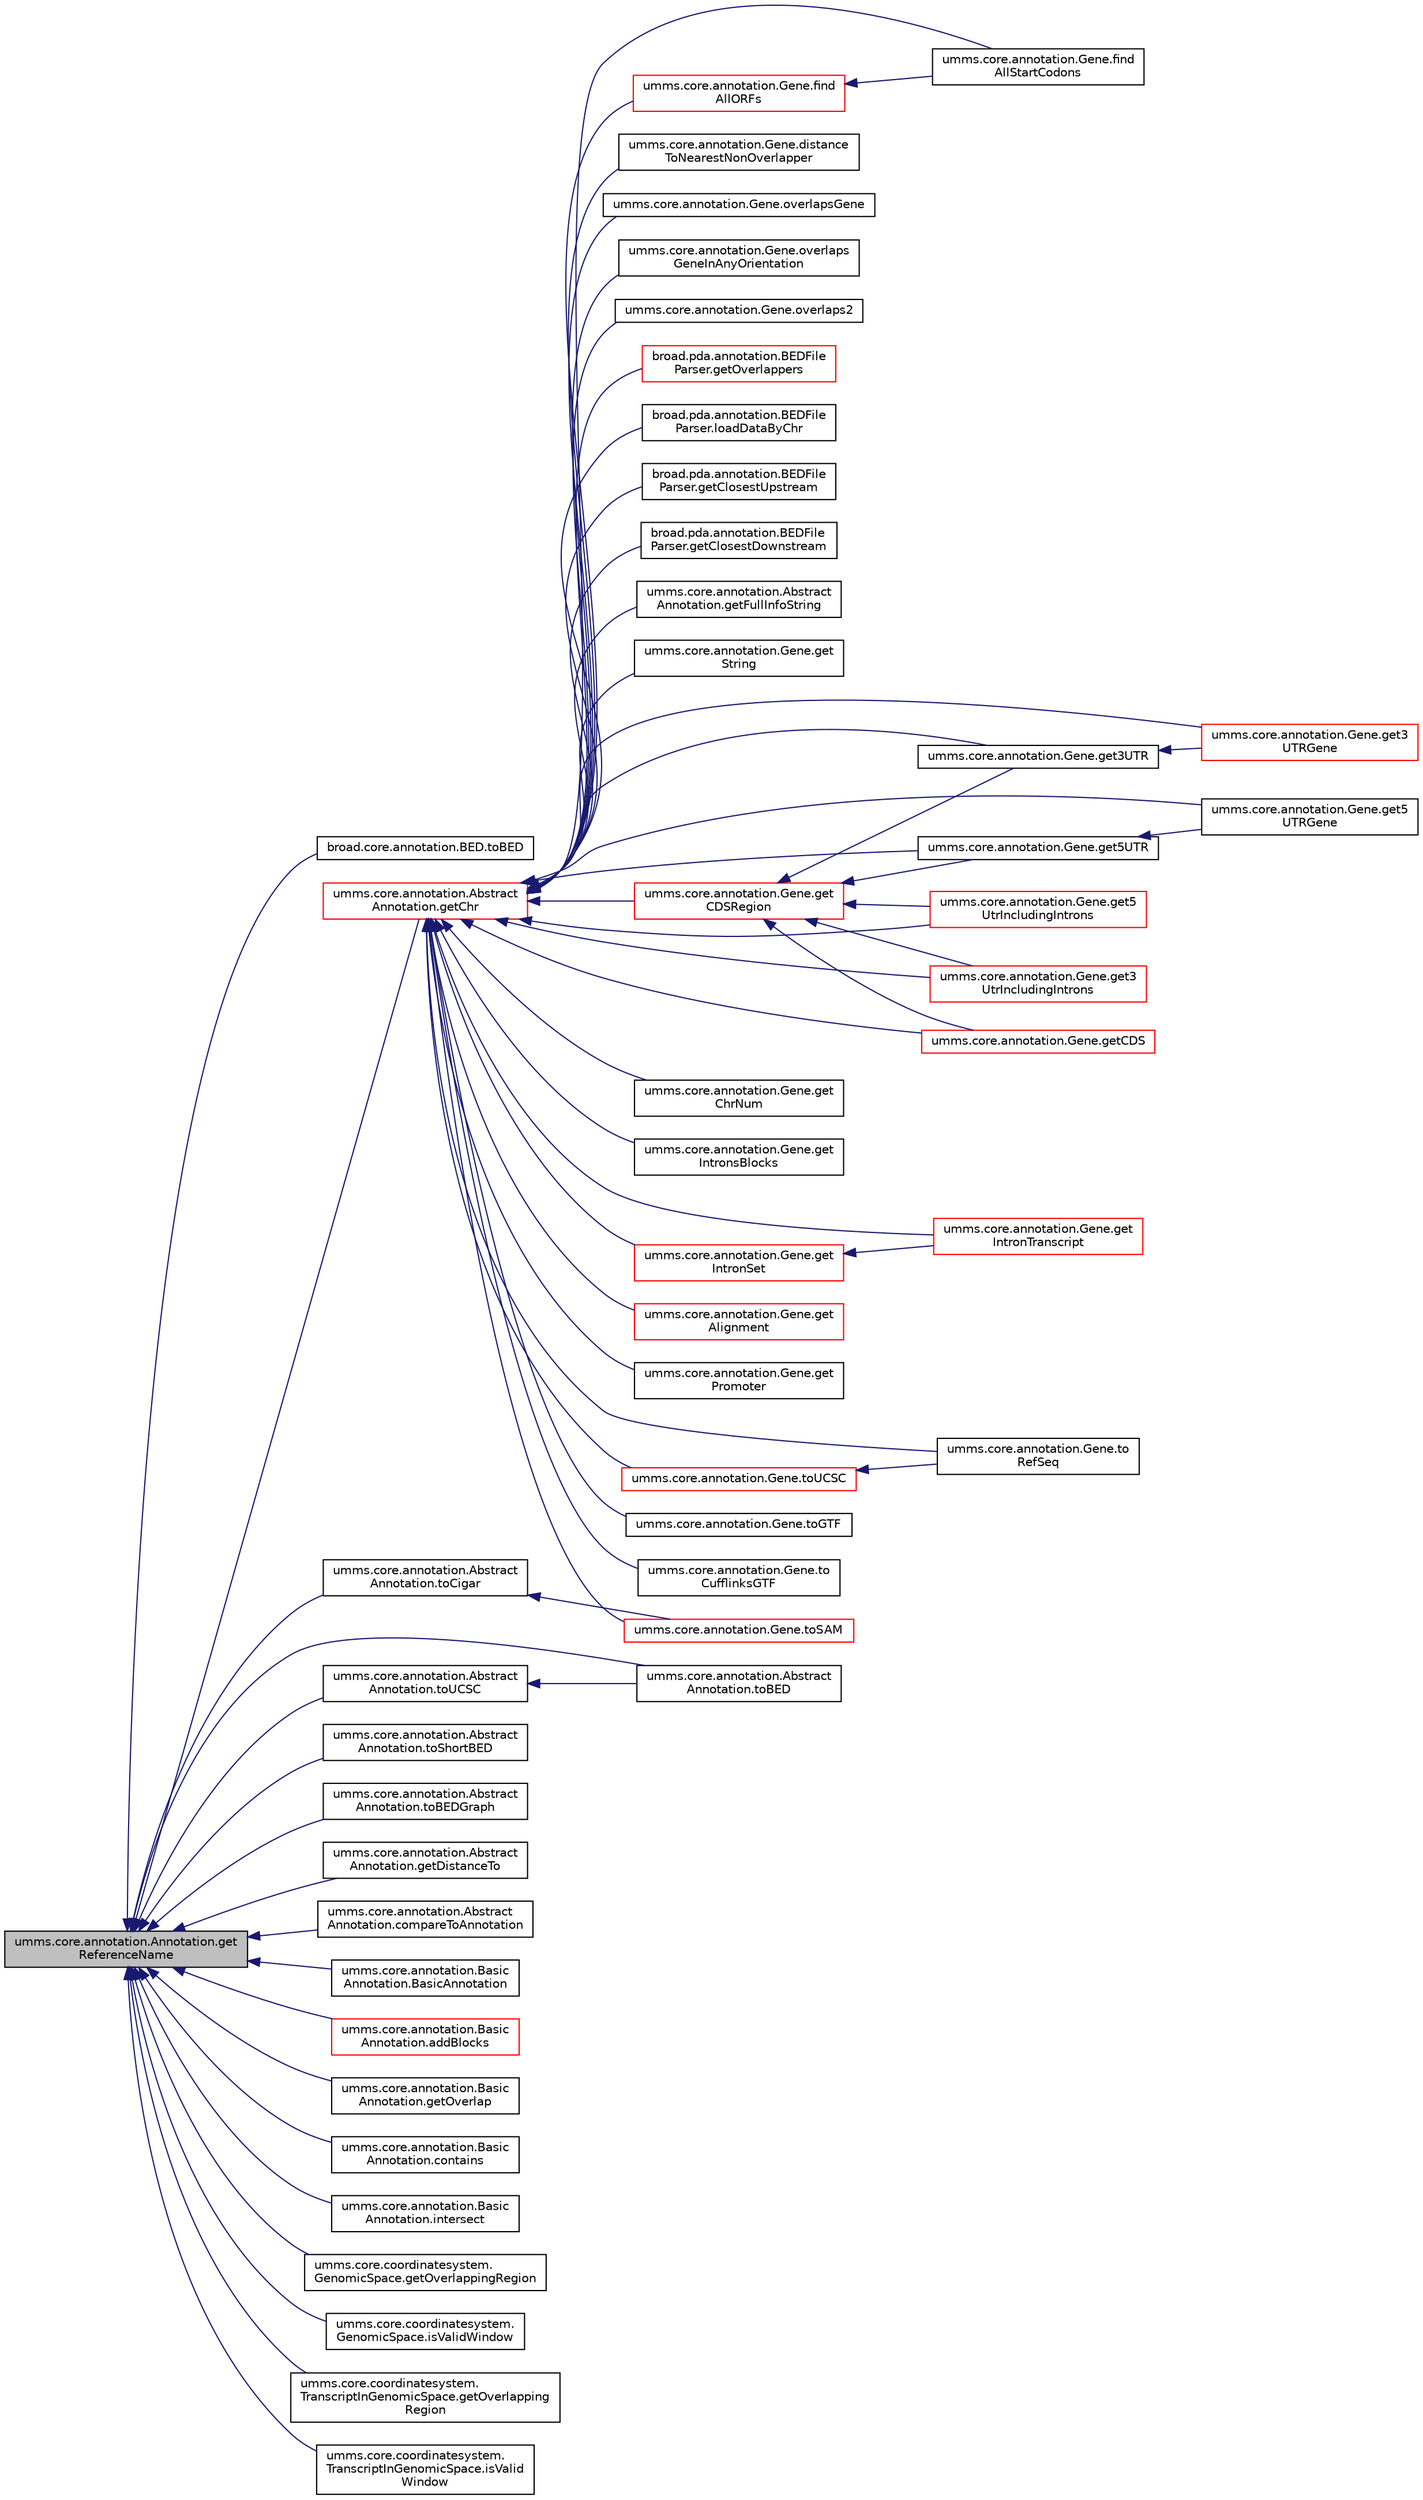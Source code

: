 digraph "umms.core.annotation.Annotation.getReferenceName"
{
  edge [fontname="Helvetica",fontsize="10",labelfontname="Helvetica",labelfontsize="10"];
  node [fontname="Helvetica",fontsize="10",shape=record];
  rankdir="LR";
  Node1 [label="umms.core.annotation.Annotation.get\lReferenceName",height=0.2,width=0.4,color="black", fillcolor="grey75", style="filled" fontcolor="black"];
  Node1 -> Node2 [dir="back",color="midnightblue",fontsize="10",style="solid"];
  Node2 [label="broad.core.annotation.BED.toBED",height=0.2,width=0.4,color="black", fillcolor="white", style="filled",URL="$classbroad_1_1core_1_1annotation_1_1_b_e_d.html#acf8673ace0b95319a72e7bf115d80f5b"];
  Node1 -> Node3 [dir="back",color="midnightblue",fontsize="10",style="solid"];
  Node3 [label="umms.core.annotation.Abstract\lAnnotation.getChr",height=0.2,width=0.4,color="red", fillcolor="white", style="filled",URL="$classumms_1_1core_1_1annotation_1_1_abstract_annotation.html#abe1735bf83ddb3aae45c734149c50eb1"];
  Node3 -> Node4 [dir="back",color="midnightblue",fontsize="10",style="solid"];
  Node4 [label="broad.pda.annotation.BEDFile\lParser.getOverlappers",height=0.2,width=0.4,color="red", fillcolor="white", style="filled",URL="$classbroad_1_1pda_1_1annotation_1_1_b_e_d_file_parser.html#a5ee44c0a7cd95e4d0c36e58f82efb8d2"];
  Node3 -> Node5 [dir="back",color="midnightblue",fontsize="10",style="solid"];
  Node5 [label="broad.pda.annotation.BEDFile\lParser.loadDataByChr",height=0.2,width=0.4,color="black", fillcolor="white", style="filled",URL="$classbroad_1_1pda_1_1annotation_1_1_b_e_d_file_parser.html#a33bb3fba62fc200b7200b8510b2eb5c1"];
  Node3 -> Node6 [dir="back",color="midnightblue",fontsize="10",style="solid"];
  Node6 [label="broad.pda.annotation.BEDFile\lParser.getClosestUpstream",height=0.2,width=0.4,color="black", fillcolor="white", style="filled",URL="$classbroad_1_1pda_1_1annotation_1_1_b_e_d_file_parser.html#a01bdda303f0aa5c707342733e3bb09c2"];
  Node3 -> Node7 [dir="back",color="midnightblue",fontsize="10",style="solid"];
  Node7 [label="broad.pda.annotation.BEDFile\lParser.getClosestDownstream",height=0.2,width=0.4,color="black", fillcolor="white", style="filled",URL="$classbroad_1_1pda_1_1annotation_1_1_b_e_d_file_parser.html#a17134d7932aab01f1cb7783f60bbded9"];
  Node3 -> Node8 [dir="back",color="midnightblue",fontsize="10",style="solid"];
  Node8 [label="umms.core.annotation.Abstract\lAnnotation.getFullInfoString",height=0.2,width=0.4,color="black", fillcolor="white", style="filled",URL="$classumms_1_1core_1_1annotation_1_1_abstract_annotation.html#a745f96c6e9f859a8f9be365f5916c11d"];
  Node3 -> Node9 [dir="back",color="midnightblue",fontsize="10",style="solid"];
  Node9 [label="umms.core.annotation.Gene.get\lString",height=0.2,width=0.4,color="black", fillcolor="white", style="filled",URL="$classumms_1_1core_1_1annotation_1_1_gene.html#a8f04b65c662ee6fd8903543f0e621076"];
  Node3 -> Node10 [dir="back",color="midnightblue",fontsize="10",style="solid"];
  Node10 [label="umms.core.annotation.Gene.get3\lUTRGene",height=0.2,width=0.4,color="red", fillcolor="white", style="filled",URL="$classumms_1_1core_1_1annotation_1_1_gene.html#afb42d4f238f4c58d94b75b74472083df"];
  Node3 -> Node11 [dir="back",color="midnightblue",fontsize="10",style="solid"];
  Node11 [label="umms.core.annotation.Gene.get5\lUTRGene",height=0.2,width=0.4,color="black", fillcolor="white", style="filled",URL="$classumms_1_1core_1_1annotation_1_1_gene.html#ab02249dcebe27ea4d2dc72a8632e27ce"];
  Node3 -> Node12 [dir="back",color="midnightblue",fontsize="10",style="solid"];
  Node12 [label="umms.core.annotation.Gene.get5UTR",height=0.2,width=0.4,color="black", fillcolor="white", style="filled",URL="$classumms_1_1core_1_1annotation_1_1_gene.html#af8460b1e69cc22e216a0c59da1e9dc88"];
  Node12 -> Node11 [dir="back",color="midnightblue",fontsize="10",style="solid"];
  Node3 -> Node13 [dir="back",color="midnightblue",fontsize="10",style="solid"];
  Node13 [label="umms.core.annotation.Gene.get3UTR",height=0.2,width=0.4,color="black", fillcolor="white", style="filled",URL="$classumms_1_1core_1_1annotation_1_1_gene.html#a5da62e5fc6fc17a00f28b91a2d692c3e"];
  Node13 -> Node10 [dir="back",color="midnightblue",fontsize="10",style="solid"];
  Node3 -> Node14 [dir="back",color="midnightblue",fontsize="10",style="solid"];
  Node14 [label="umms.core.annotation.Gene.get5\lUtrIncludingIntrons",height=0.2,width=0.4,color="red", fillcolor="white", style="filled",URL="$classumms_1_1core_1_1annotation_1_1_gene.html#aeacc46ef311ac493dc1c5f1d82190a8e"];
  Node3 -> Node15 [dir="back",color="midnightblue",fontsize="10",style="solid"];
  Node15 [label="umms.core.annotation.Gene.get\lChrNum",height=0.2,width=0.4,color="black", fillcolor="white", style="filled",URL="$classumms_1_1core_1_1annotation_1_1_gene.html#af827d888eaeea5171833f59e83832776"];
  Node3 -> Node16 [dir="back",color="midnightblue",fontsize="10",style="solid"];
  Node16 [label="umms.core.annotation.Gene.get3\lUtrIncludingIntrons",height=0.2,width=0.4,color="red", fillcolor="white", style="filled",URL="$classumms_1_1core_1_1annotation_1_1_gene.html#aae0325e4bc1a847f48930fe1c62952bd"];
  Node3 -> Node17 [dir="back",color="midnightblue",fontsize="10",style="solid"];
  Node17 [label="umms.core.annotation.Gene.get\lIntronsBlocks",height=0.2,width=0.4,color="black", fillcolor="white", style="filled",URL="$classumms_1_1core_1_1annotation_1_1_gene.html#aa6c38c831dfee6a932f6c6ebdab96384"];
  Node3 -> Node18 [dir="back",color="midnightblue",fontsize="10",style="solid"];
  Node18 [label="umms.core.annotation.Gene.get\lIntronSet",height=0.2,width=0.4,color="red", fillcolor="white", style="filled",URL="$classumms_1_1core_1_1annotation_1_1_gene.html#aa0f15894f4ab4ed9112de6cab211876d"];
  Node18 -> Node19 [dir="back",color="midnightblue",fontsize="10",style="solid"];
  Node19 [label="umms.core.annotation.Gene.get\lIntronTranscript",height=0.2,width=0.4,color="red", fillcolor="white", style="filled",URL="$classumms_1_1core_1_1annotation_1_1_gene.html#a921d5aac3c0e8e5b5ff2de7328e5d68e"];
  Node3 -> Node19 [dir="back",color="midnightblue",fontsize="10",style="solid"];
  Node3 -> Node20 [dir="back",color="midnightblue",fontsize="10",style="solid"];
  Node20 [label="umms.core.annotation.Gene.getCDS",height=0.2,width=0.4,color="red", fillcolor="white", style="filled",URL="$classumms_1_1core_1_1annotation_1_1_gene.html#ae414757cb1720273e4f4a3188978eb49"];
  Node3 -> Node21 [dir="back",color="midnightblue",fontsize="10",style="solid"];
  Node21 [label="umms.core.annotation.Gene.get\lCDSRegion",height=0.2,width=0.4,color="red", fillcolor="white", style="filled",URL="$classumms_1_1core_1_1annotation_1_1_gene.html#a2bbe2bac12a9b9f09bfb2962e8a72d67"];
  Node21 -> Node12 [dir="back",color="midnightblue",fontsize="10",style="solid"];
  Node21 -> Node13 [dir="back",color="midnightblue",fontsize="10",style="solid"];
  Node21 -> Node14 [dir="back",color="midnightblue",fontsize="10",style="solid"];
  Node21 -> Node16 [dir="back",color="midnightblue",fontsize="10",style="solid"];
  Node21 -> Node20 [dir="back",color="midnightblue",fontsize="10",style="solid"];
  Node3 -> Node22 [dir="back",color="midnightblue",fontsize="10",style="solid"];
  Node22 [label="umms.core.annotation.Gene.get\lAlignment",height=0.2,width=0.4,color="red", fillcolor="white", style="filled",URL="$classumms_1_1core_1_1annotation_1_1_gene.html#ab24320099ec493ae869b31bececfa418"];
  Node3 -> Node23 [dir="back",color="midnightblue",fontsize="10",style="solid"];
  Node23 [label="umms.core.annotation.Gene.get\lPromoter",height=0.2,width=0.4,color="black", fillcolor="white", style="filled",URL="$classumms_1_1core_1_1annotation_1_1_gene.html#a7547d62e9d7421183cf1aafc864a2e1a"];
  Node3 -> Node24 [dir="back",color="midnightblue",fontsize="10",style="solid"];
  Node24 [label="umms.core.annotation.Gene.to\lRefSeq",height=0.2,width=0.4,color="black", fillcolor="white", style="filled",URL="$classumms_1_1core_1_1annotation_1_1_gene.html#a43a69fe8e87f04c87d7764646070d7aa"];
  Node3 -> Node25 [dir="back",color="midnightblue",fontsize="10",style="solid"];
  Node25 [label="umms.core.annotation.Gene.toUCSC",height=0.2,width=0.4,color="red", fillcolor="white", style="filled",URL="$classumms_1_1core_1_1annotation_1_1_gene.html#ae7bf8a1fbe47d8ef9aaaf03640f49021"];
  Node25 -> Node24 [dir="back",color="midnightblue",fontsize="10",style="solid"];
  Node3 -> Node26 [dir="back",color="midnightblue",fontsize="10",style="solid"];
  Node26 [label="umms.core.annotation.Gene.toGTF",height=0.2,width=0.4,color="black", fillcolor="white", style="filled",URL="$classumms_1_1core_1_1annotation_1_1_gene.html#a4783b59545d170c80ef1d64eedc1dc26"];
  Node3 -> Node27 [dir="back",color="midnightblue",fontsize="10",style="solid"];
  Node27 [label="umms.core.annotation.Gene.to\lCufflinksGTF",height=0.2,width=0.4,color="black", fillcolor="white", style="filled",URL="$classumms_1_1core_1_1annotation_1_1_gene.html#a01bbf56d281f56164e72076a36169606"];
  Node3 -> Node28 [dir="back",color="midnightblue",fontsize="10",style="solid"];
  Node28 [label="umms.core.annotation.Gene.toSAM",height=0.2,width=0.4,color="red", fillcolor="white", style="filled",URL="$classumms_1_1core_1_1annotation_1_1_gene.html#a7111a9fa6fe68ef711f3ffaee4950f82"];
  Node3 -> Node29 [dir="back",color="midnightblue",fontsize="10",style="solid"];
  Node29 [label="umms.core.annotation.Gene.find\lAllORFs",height=0.2,width=0.4,color="red", fillcolor="white", style="filled",URL="$classumms_1_1core_1_1annotation_1_1_gene.html#a9ee9efb63f7d3cfd37e9f4300e026486"];
  Node29 -> Node30 [dir="back",color="midnightblue",fontsize="10",style="solid"];
  Node30 [label="umms.core.annotation.Gene.find\lAllStartCodons",height=0.2,width=0.4,color="black", fillcolor="white", style="filled",URL="$classumms_1_1core_1_1annotation_1_1_gene.html#aaea8a567b50a5856f3d1be57678cb8a0"];
  Node3 -> Node30 [dir="back",color="midnightblue",fontsize="10",style="solid"];
  Node3 -> Node31 [dir="back",color="midnightblue",fontsize="10",style="solid"];
  Node31 [label="umms.core.annotation.Gene.distance\lToNearestNonOverlapper",height=0.2,width=0.4,color="black", fillcolor="white", style="filled",URL="$classumms_1_1core_1_1annotation_1_1_gene.html#ae729cd55ef7399dd7e9bd3158d4ed60a"];
  Node3 -> Node32 [dir="back",color="midnightblue",fontsize="10",style="solid"];
  Node32 [label="umms.core.annotation.Gene.overlapsGene",height=0.2,width=0.4,color="black", fillcolor="white", style="filled",URL="$classumms_1_1core_1_1annotation_1_1_gene.html#ac6baca43bb8c0d589ee20dca51cc249e"];
  Node3 -> Node33 [dir="back",color="midnightblue",fontsize="10",style="solid"];
  Node33 [label="umms.core.annotation.Gene.overlaps\lGeneInAnyOrientation",height=0.2,width=0.4,color="black", fillcolor="white", style="filled",URL="$classumms_1_1core_1_1annotation_1_1_gene.html#a776ce11b119e43d0cfaefd520f372d83"];
  Node3 -> Node34 [dir="back",color="midnightblue",fontsize="10",style="solid"];
  Node34 [label="umms.core.annotation.Gene.overlaps2",height=0.2,width=0.4,color="black", fillcolor="white", style="filled",URL="$classumms_1_1core_1_1annotation_1_1_gene.html#a5a004233c6724ab80d41e9a38e0e254e"];
  Node1 -> Node35 [dir="back",color="midnightblue",fontsize="10",style="solid"];
  Node35 [label="umms.core.annotation.Abstract\lAnnotation.toUCSC",height=0.2,width=0.4,color="black", fillcolor="white", style="filled",URL="$classumms_1_1core_1_1annotation_1_1_abstract_annotation.html#a67579d07278b8bbffb10f66622fb3557"];
  Node35 -> Node36 [dir="back",color="midnightblue",fontsize="10",style="solid"];
  Node36 [label="umms.core.annotation.Abstract\lAnnotation.toBED",height=0.2,width=0.4,color="black", fillcolor="white", style="filled",URL="$classumms_1_1core_1_1annotation_1_1_abstract_annotation.html#ae8bbe0c165fcc987b3abbc5e6f15e5db"];
  Node1 -> Node36 [dir="back",color="midnightblue",fontsize="10",style="solid"];
  Node1 -> Node37 [dir="back",color="midnightblue",fontsize="10",style="solid"];
  Node37 [label="umms.core.annotation.Abstract\lAnnotation.toShortBED",height=0.2,width=0.4,color="black", fillcolor="white", style="filled",URL="$classumms_1_1core_1_1annotation_1_1_abstract_annotation.html#abe5604fd0661f81a1c5c5cc047092ff1"];
  Node1 -> Node38 [dir="back",color="midnightblue",fontsize="10",style="solid"];
  Node38 [label="umms.core.annotation.Abstract\lAnnotation.toBEDGraph",height=0.2,width=0.4,color="black", fillcolor="white", style="filled",URL="$classumms_1_1core_1_1annotation_1_1_abstract_annotation.html#aab5866622a3c12689f20483337fdd750"];
  Node1 -> Node39 [dir="back",color="midnightblue",fontsize="10",style="solid"];
  Node39 [label="umms.core.annotation.Abstract\lAnnotation.getDistanceTo",height=0.2,width=0.4,color="black", fillcolor="white", style="filled",URL="$classumms_1_1core_1_1annotation_1_1_abstract_annotation.html#ac8df393754cf49172aadad4b254e5fda"];
  Node1 -> Node40 [dir="back",color="midnightblue",fontsize="10",style="solid"];
  Node40 [label="umms.core.annotation.Abstract\lAnnotation.toCigar",height=0.2,width=0.4,color="black", fillcolor="white", style="filled",URL="$classumms_1_1core_1_1annotation_1_1_abstract_annotation.html#a090108988c21b7cc0be0664d2bd2e32a"];
  Node40 -> Node28 [dir="back",color="midnightblue",fontsize="10",style="solid"];
  Node1 -> Node41 [dir="back",color="midnightblue",fontsize="10",style="solid"];
  Node41 [label="umms.core.annotation.Abstract\lAnnotation.compareToAnnotation",height=0.2,width=0.4,color="black", fillcolor="white", style="filled",URL="$classumms_1_1core_1_1annotation_1_1_abstract_annotation.html#a3aa3a3b7c08fbfa0e96e53ff81fe4ca4"];
  Node1 -> Node42 [dir="back",color="midnightblue",fontsize="10",style="solid"];
  Node42 [label="umms.core.annotation.Basic\lAnnotation.BasicAnnotation",height=0.2,width=0.4,color="black", fillcolor="white", style="filled",URL="$classumms_1_1core_1_1annotation_1_1_basic_annotation.html#afaf3ad7720218965777910c748b6c977"];
  Node1 -> Node43 [dir="back",color="midnightblue",fontsize="10",style="solid"];
  Node43 [label="umms.core.annotation.Basic\lAnnotation.addBlocks",height=0.2,width=0.4,color="red", fillcolor="white", style="filled",URL="$classumms_1_1core_1_1annotation_1_1_basic_annotation.html#a85006232b0a0fa873bc5d3beaaf4d3c1"];
  Node1 -> Node44 [dir="back",color="midnightblue",fontsize="10",style="solid"];
  Node44 [label="umms.core.annotation.Basic\lAnnotation.getOverlap",height=0.2,width=0.4,color="black", fillcolor="white", style="filled",URL="$classumms_1_1core_1_1annotation_1_1_basic_annotation.html#a23906f94da29ba7bd51a057b822fe916"];
  Node1 -> Node45 [dir="back",color="midnightblue",fontsize="10",style="solid"];
  Node45 [label="umms.core.annotation.Basic\lAnnotation.contains",height=0.2,width=0.4,color="black", fillcolor="white", style="filled",URL="$classumms_1_1core_1_1annotation_1_1_basic_annotation.html#a25d8463822c9b3236fce57bef3e3cf2a"];
  Node1 -> Node46 [dir="back",color="midnightblue",fontsize="10",style="solid"];
  Node46 [label="umms.core.annotation.Basic\lAnnotation.intersect",height=0.2,width=0.4,color="black", fillcolor="white", style="filled",URL="$classumms_1_1core_1_1annotation_1_1_basic_annotation.html#a9dc464c6ce3b4805fde6ddcb5fc9745c"];
  Node1 -> Node47 [dir="back",color="midnightblue",fontsize="10",style="solid"];
  Node47 [label="umms.core.coordinatesystem.\lGenomicSpace.getOverlappingRegion",height=0.2,width=0.4,color="black", fillcolor="white", style="filled",URL="$classumms_1_1core_1_1coordinatesystem_1_1_genomic_space.html#a6634f9ac9b3c5e86166c004a63e74d6b"];
  Node1 -> Node48 [dir="back",color="midnightblue",fontsize="10",style="solid"];
  Node48 [label="umms.core.coordinatesystem.\lGenomicSpace.isValidWindow",height=0.2,width=0.4,color="black", fillcolor="white", style="filled",URL="$classumms_1_1core_1_1coordinatesystem_1_1_genomic_space.html#ac9bb06d851f3ce97d435b2af47a05b7e"];
  Node1 -> Node49 [dir="back",color="midnightblue",fontsize="10",style="solid"];
  Node49 [label="umms.core.coordinatesystem.\lTranscriptInGenomicSpace.getOverlapping\lRegion",height=0.2,width=0.4,color="black", fillcolor="white", style="filled",URL="$classumms_1_1core_1_1coordinatesystem_1_1_transcript_in_genomic_space.html#a7dea0503116c1b5bed03059d3fd6d564"];
  Node1 -> Node50 [dir="back",color="midnightblue",fontsize="10",style="solid"];
  Node50 [label="umms.core.coordinatesystem.\lTranscriptInGenomicSpace.isValid\lWindow",height=0.2,width=0.4,color="black", fillcolor="white", style="filled",URL="$classumms_1_1core_1_1coordinatesystem_1_1_transcript_in_genomic_space.html#a2b0985bdebf24dc9c6840cbff3533682"];
}
